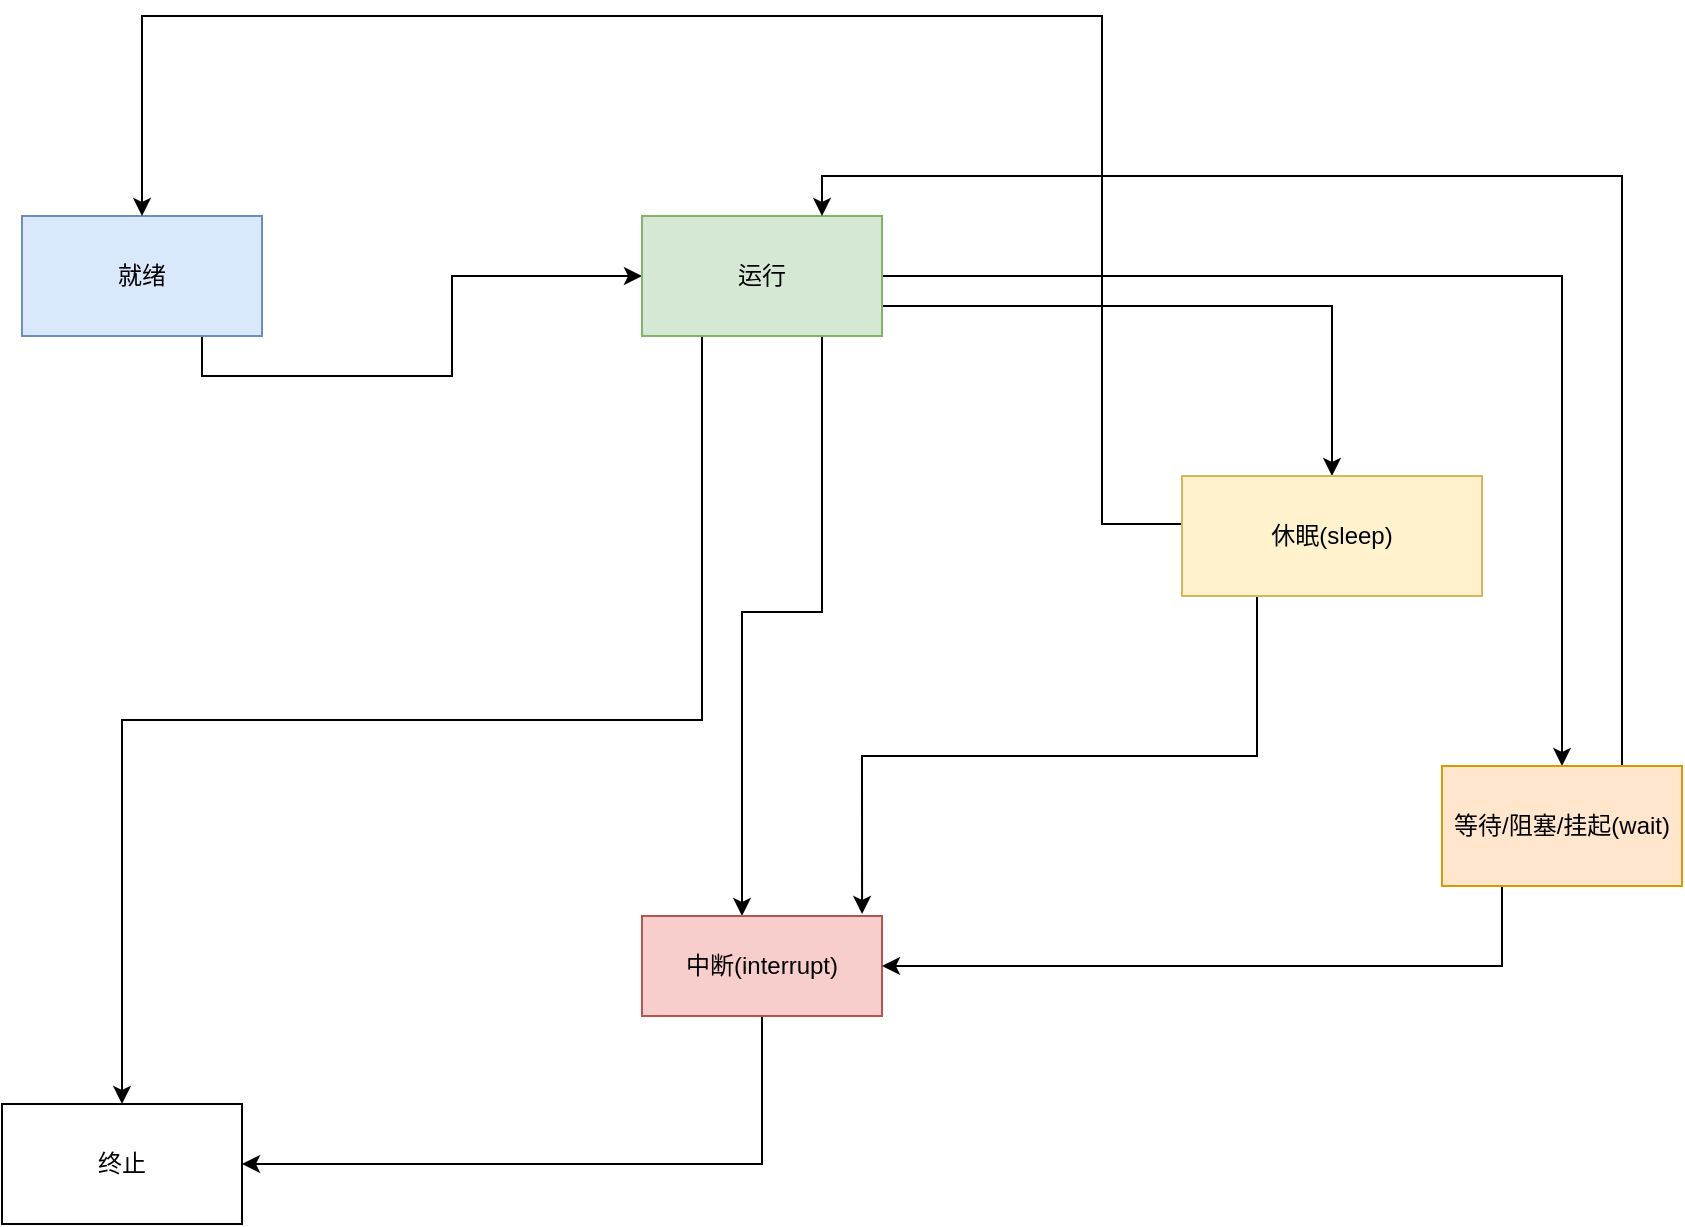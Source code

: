 <mxfile version="10.7.9" type="github"><diagram id="whDpxyt4TJAT2PoExzlV" name="ç¬¬ 1 é¡µ"><mxGraphModel dx="1238" dy="835" grid="1" gridSize="10" guides="1" tooltips="1" connect="1" arrows="1" fold="1" page="1" pageScale="1" pageWidth="827" pageHeight="1169" math="0" shadow="0"><root><mxCell id="0"/><mxCell id="1" parent="0"/><mxCell id="84Jbcson_Yqk-iuUDgnD-11" style="edgeStyle=orthogonalEdgeStyle;rounded=0;orthogonalLoop=1;jettySize=auto;html=1;exitX=0.75;exitY=1;exitDx=0;exitDy=0;" parent="1" source="84Jbcson_Yqk-iuUDgnD-3" target="84Jbcson_Yqk-iuUDgnD-4" edge="1"><mxGeometry relative="1" as="geometry"/></mxCell><mxCell id="84Jbcson_Yqk-iuUDgnD-3" value="就绪" style="rounded=0;whiteSpace=wrap;html=1;fillColor=#dae8fc;strokeColor=#6c8ebf;" parent="1" vertex="1"><mxGeometry x="140" y="140" width="120" height="60" as="geometry"/></mxCell><mxCell id="84Jbcson_Yqk-iuUDgnD-12" style="edgeStyle=orthogonalEdgeStyle;rounded=0;orthogonalLoop=1;jettySize=auto;html=1;exitX=0.25;exitY=1;exitDx=0;exitDy=0;" parent="1" source="84Jbcson_Yqk-iuUDgnD-4" target="84Jbcson_Yqk-iuUDgnD-5" edge="1"><mxGeometry relative="1" as="geometry"/></mxCell><mxCell id="84Jbcson_Yqk-iuUDgnD-13" style="edgeStyle=orthogonalEdgeStyle;rounded=0;orthogonalLoop=1;jettySize=auto;html=1;exitX=1;exitY=0.75;exitDx=0;exitDy=0;" parent="1" source="84Jbcson_Yqk-iuUDgnD-4" target="84Jbcson_Yqk-iuUDgnD-7" edge="1"><mxGeometry relative="1" as="geometry"/></mxCell><mxCell id="kgpryYb16LXAQNligyK2-1" style="edgeStyle=orthogonalEdgeStyle;rounded=0;orthogonalLoop=1;jettySize=auto;html=1;exitX=0.75;exitY=1;exitDx=0;exitDy=0;" edge="1" parent="1" source="84Jbcson_Yqk-iuUDgnD-4" target="84Jbcson_Yqk-iuUDgnD-6"><mxGeometry relative="1" as="geometry"><Array as="points"><mxPoint x="540" y="338"/><mxPoint x="500" y="338"/></Array></mxGeometry></mxCell><mxCell id="kgpryYb16LXAQNligyK2-5" style="edgeStyle=orthogonalEdgeStyle;rounded=0;orthogonalLoop=1;jettySize=auto;html=1;exitX=1;exitY=0.5;exitDx=0;exitDy=0;" edge="1" parent="1" source="84Jbcson_Yqk-iuUDgnD-4" target="kgpryYb16LXAQNligyK2-3"><mxGeometry relative="1" as="geometry"/></mxCell><mxCell id="84Jbcson_Yqk-iuUDgnD-4" value="运行" style="rounded=0;whiteSpace=wrap;html=1;fillColor=#d5e8d4;strokeColor=#82b366;" parent="1" vertex="1"><mxGeometry x="450" y="140" width="120" height="60" as="geometry"/></mxCell><mxCell id="84Jbcson_Yqk-iuUDgnD-5" value="终止" style="rounded=0;whiteSpace=wrap;html=1;" parent="1" vertex="1"><mxGeometry x="130" y="584" width="120" height="60" as="geometry"/></mxCell><mxCell id="kgpryYb16LXAQNligyK2-2" style="edgeStyle=orthogonalEdgeStyle;rounded=0;orthogonalLoop=1;jettySize=auto;html=1;exitX=0.5;exitY=1;exitDx=0;exitDy=0;entryX=1;entryY=0.5;entryDx=0;entryDy=0;" edge="1" parent="1" source="84Jbcson_Yqk-iuUDgnD-6" target="84Jbcson_Yqk-iuUDgnD-5"><mxGeometry relative="1" as="geometry"/></mxCell><mxCell id="84Jbcson_Yqk-iuUDgnD-6" value="中断(interrupt)&lt;br&gt;" style="rounded=0;whiteSpace=wrap;html=1;fillColor=#f8cecc;strokeColor=#b85450;" parent="1" vertex="1"><mxGeometry x="450" y="490" width="120" height="50" as="geometry"/></mxCell><mxCell id="84Jbcson_Yqk-iuUDgnD-14" style="edgeStyle=orthogonalEdgeStyle;rounded=0;orthogonalLoop=1;jettySize=auto;html=1;exitX=0.008;exitY=0.4;exitDx=0;exitDy=0;exitPerimeter=0;" parent="1" source="84Jbcson_Yqk-iuUDgnD-7" target="84Jbcson_Yqk-iuUDgnD-3" edge="1"><mxGeometry relative="1" as="geometry"><Array as="points"><mxPoint x="680" y="294"/><mxPoint x="680" y="40"/><mxPoint x="200" y="40"/></Array><mxPoint x="780" y="250" as="sourcePoint"/></mxGeometry></mxCell><mxCell id="kgpryYb16LXAQNligyK2-9" style="edgeStyle=orthogonalEdgeStyle;rounded=0;orthogonalLoop=1;jettySize=auto;html=1;exitX=0.25;exitY=1;exitDx=0;exitDy=0;entryX=0.917;entryY=-0.02;entryDx=0;entryDy=0;entryPerimeter=0;" edge="1" parent="1" source="84Jbcson_Yqk-iuUDgnD-7" target="84Jbcson_Yqk-iuUDgnD-6"><mxGeometry relative="1" as="geometry"/></mxCell><mxCell id="84Jbcson_Yqk-iuUDgnD-7" value="休眠(sleep)" style="rounded=0;whiteSpace=wrap;html=1;fillColor=#fff2cc;strokeColor=#d6b656;" parent="1" vertex="1"><mxGeometry x="720" y="270" width="150" height="60" as="geometry"/></mxCell><mxCell id="kgpryYb16LXAQNligyK2-6" style="edgeStyle=orthogonalEdgeStyle;rounded=0;orthogonalLoop=1;jettySize=auto;html=1;exitX=0.25;exitY=1;exitDx=0;exitDy=0;entryX=1;entryY=0.5;entryDx=0;entryDy=0;" edge="1" parent="1" source="kgpryYb16LXAQNligyK2-3" target="84Jbcson_Yqk-iuUDgnD-6"><mxGeometry relative="1" as="geometry"/></mxCell><mxCell id="kgpryYb16LXAQNligyK2-7" style="edgeStyle=orthogonalEdgeStyle;rounded=0;orthogonalLoop=1;jettySize=auto;html=1;exitX=0.75;exitY=0;exitDx=0;exitDy=0;entryX=0.75;entryY=0;entryDx=0;entryDy=0;" edge="1" parent="1" source="kgpryYb16LXAQNligyK2-3" target="84Jbcson_Yqk-iuUDgnD-4"><mxGeometry relative="1" as="geometry"/></mxCell><mxCell id="kgpryYb16LXAQNligyK2-3" value="等待/阻塞/挂起(wait)" style="rounded=0;whiteSpace=wrap;html=1;fillColor=#ffe6cc;strokeColor=#d79b00;" vertex="1" parent="1"><mxGeometry x="850" y="415" width="120" height="60" as="geometry"/></mxCell></root></mxGraphModel></diagram></mxfile>